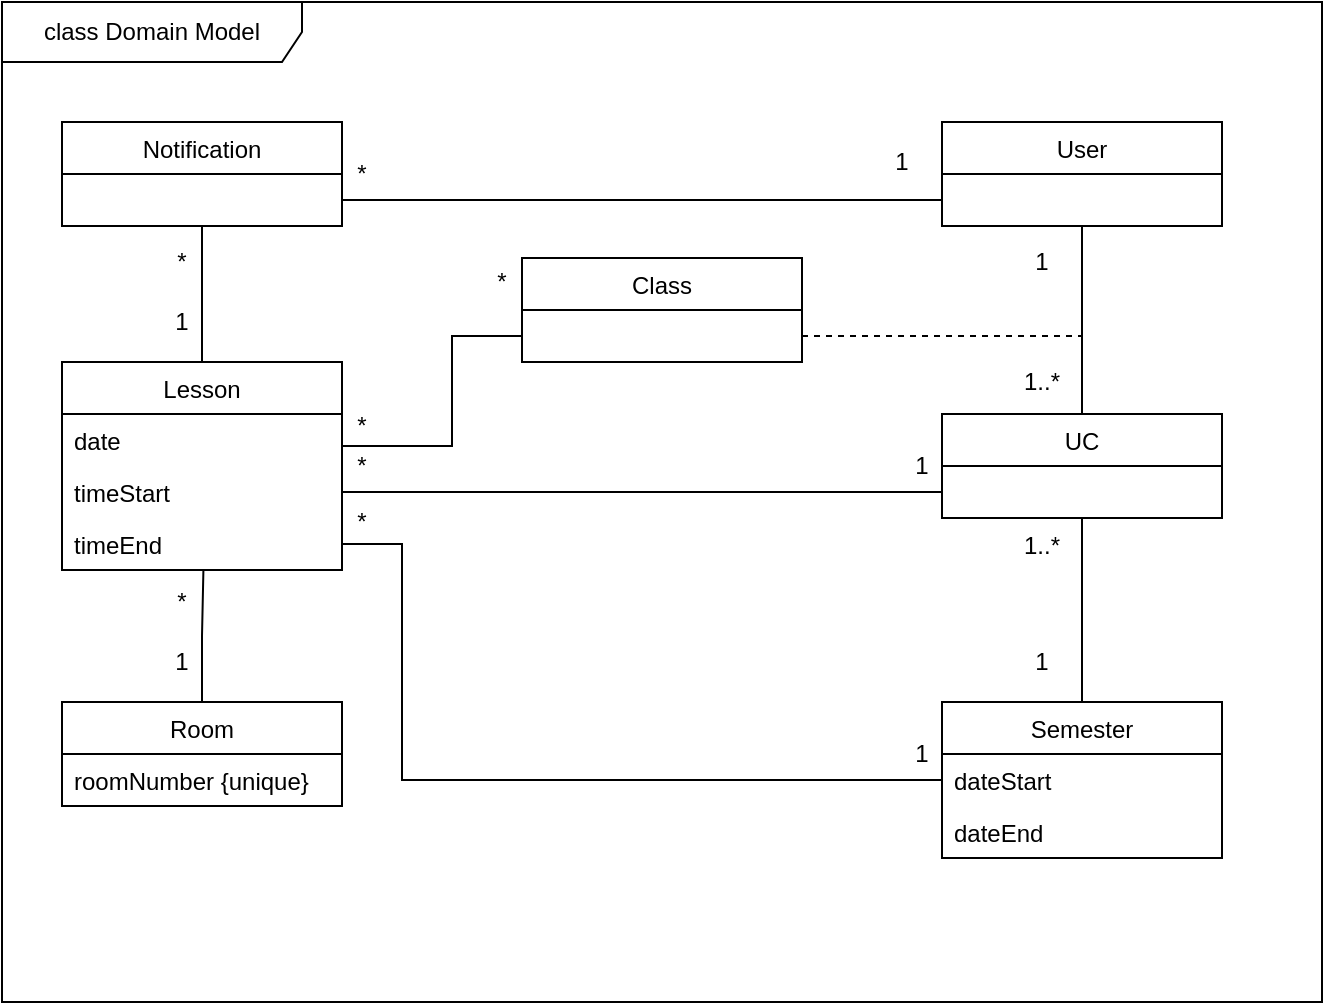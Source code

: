 <mxfile version="17.4.0"><diagram id="FvdEIxQcgz_O-LisJDJh" name="Page-1"><mxGraphModel dx="1038" dy="589" grid="1" gridSize="10" guides="1" tooltips="1" connect="1" arrows="1" fold="1" page="1" pageScale="1" pageWidth="1100" pageHeight="850" math="0" shadow="0"><root><mxCell id="0"/><mxCell id="1" parent="0"/><mxCell id="BPzGfw0cI2bUQoEW6MDb-1" value="class Domain Model" style="shape=umlFrame;whiteSpace=wrap;html=1;width=150;height=30;gradientColor=none;fillColor=default;" parent="1" vertex="1"><mxGeometry x="10" y="10" width="660" height="500" as="geometry"/></mxCell><mxCell id="QGGYJmWjy-YgQ__JfuOQ-2" style="edgeStyle=orthogonalEdgeStyle;rounded=0;orthogonalLoop=1;jettySize=auto;html=1;exitX=0.5;exitY=1;exitDx=0;exitDy=0;entryX=0.5;entryY=0;entryDx=0;entryDy=0;endArrow=none;endFill=0;" edge="1" parent="1" source="BPzGfw0cI2bUQoEW6MDb-2" target="BPzGfw0cI2bUQoEW6MDb-15"><mxGeometry relative="1" as="geometry"/></mxCell><mxCell id="BPzGfw0cI2bUQoEW6MDb-2" value="User" style="swimlane;fontStyle=0;childLayout=stackLayout;horizontal=1;startSize=26;fillColor=none;horizontalStack=0;resizeParent=1;resizeParentMax=0;resizeLast=0;collapsible=1;marginBottom=0;" parent="1" vertex="1"><mxGeometry x="480" y="70" width="140" height="52" as="geometry"/></mxCell><mxCell id="BPzGfw0cI2bUQoEW6MDb-9" value="Notification" style="swimlane;fontStyle=0;childLayout=stackLayout;horizontal=1;startSize=26;fillColor=none;horizontalStack=0;resizeParent=1;resizeParentMax=0;resizeLast=0;collapsible=1;marginBottom=0;" parent="1" vertex="1"><mxGeometry x="40" y="70" width="140" height="52" as="geometry"/></mxCell><mxCell id="BPzGfw0cI2bUQoEW6MDb-28" style="edgeStyle=orthogonalEdgeStyle;rounded=0;orthogonalLoop=1;jettySize=auto;html=1;exitX=0.5;exitY=0;exitDx=0;exitDy=0;endArrow=none;endFill=0;entryX=0.505;entryY=1.009;entryDx=0;entryDy=0;entryPerimeter=0;" parent="1" source="BPzGfw0cI2bUQoEW6MDb-12" target="BPzGfw0cI2bUQoEW6MDb-34" edge="1"><mxGeometry relative="1" as="geometry"><mxPoint x="160" y="270" as="targetPoint"/><Array as="points"/></mxGeometry></mxCell><mxCell id="BPzGfw0cI2bUQoEW6MDb-12" value="Room" style="swimlane;fontStyle=0;childLayout=stackLayout;horizontal=1;startSize=26;fillColor=none;horizontalStack=0;resizeParent=1;resizeParentMax=0;resizeLast=0;collapsible=1;marginBottom=0;" parent="1" vertex="1"><mxGeometry x="40" y="360" width="140" height="52" as="geometry"/></mxCell><mxCell id="BPzGfw0cI2bUQoEW6MDb-13" value="roomNumber {unique}" style="text;strokeColor=none;fillColor=none;align=left;verticalAlign=top;spacingLeft=4;spacingRight=4;overflow=hidden;rotatable=0;points=[[0,0.5],[1,0.5]];portConstraint=eastwest;" parent="BPzGfw0cI2bUQoEW6MDb-12" vertex="1"><mxGeometry y="26" width="140" height="26" as="geometry"/></mxCell><mxCell id="BPzGfw0cI2bUQoEW6MDb-27" style="edgeStyle=orthogonalEdgeStyle;rounded=0;orthogonalLoop=1;jettySize=auto;html=1;exitX=0;exitY=0.75;exitDx=0;exitDy=0;endArrow=none;endFill=0;entryX=1;entryY=0.5;entryDx=0;entryDy=0;" parent="1" source="BPzGfw0cI2bUQoEW6MDb-15" target="BPzGfw0cI2bUQoEW6MDb-33" edge="1"><mxGeometry relative="1" as="geometry"><mxPoint x="200" y="220" as="targetPoint"/></mxGeometry></mxCell><mxCell id="BPzGfw0cI2bUQoEW6MDb-15" value="UC" style="swimlane;fontStyle=0;childLayout=stackLayout;horizontal=1;startSize=26;fillColor=none;horizontalStack=0;resizeParent=1;resizeParentMax=0;resizeLast=0;collapsible=1;marginBottom=0;" parent="1" vertex="1"><mxGeometry x="480" y="216" width="140" height="52" as="geometry"/></mxCell><mxCell id="BPzGfw0cI2bUQoEW6MDb-29" style="edgeStyle=orthogonalEdgeStyle;rounded=0;orthogonalLoop=1;jettySize=auto;html=1;exitX=0.5;exitY=0;exitDx=0;exitDy=0;endArrow=none;endFill=0;entryX=0.5;entryY=1;entryDx=0;entryDy=0;" parent="1" source="BPzGfw0cI2bUQoEW6MDb-21" target="BPzGfw0cI2bUQoEW6MDb-15" edge="1"><mxGeometry relative="1" as="geometry"><mxPoint x="390" y="440" as="targetPoint"/></mxGeometry></mxCell><mxCell id="BPzGfw0cI2bUQoEW6MDb-21" value="Semester" style="swimlane;fontStyle=0;childLayout=stackLayout;horizontal=1;startSize=26;fillColor=none;horizontalStack=0;resizeParent=1;resizeParentMax=0;resizeLast=0;collapsible=1;marginBottom=0;" parent="1" vertex="1"><mxGeometry x="480" y="360" width="140" height="78" as="geometry"/></mxCell><mxCell id="BPzGfw0cI2bUQoEW6MDb-22" value="dateStart" style="text;strokeColor=none;fillColor=none;align=left;verticalAlign=top;spacingLeft=4;spacingRight=4;overflow=hidden;rotatable=0;points=[[0,0.5],[1,0.5]];portConstraint=eastwest;" parent="BPzGfw0cI2bUQoEW6MDb-21" vertex="1"><mxGeometry y="26" width="140" height="26" as="geometry"/></mxCell><mxCell id="BPzGfw0cI2bUQoEW6MDb-23" value="dateEnd" style="text;strokeColor=none;fillColor=none;align=left;verticalAlign=top;spacingLeft=4;spacingRight=4;overflow=hidden;rotatable=0;points=[[0,0.5],[1,0.5]];portConstraint=eastwest;" parent="BPzGfw0cI2bUQoEW6MDb-21" vertex="1"><mxGeometry y="52" width="140" height="26" as="geometry"/></mxCell><mxCell id="BPzGfw0cI2bUQoEW6MDb-26" style="edgeStyle=orthogonalEdgeStyle;rounded=0;orthogonalLoop=1;jettySize=auto;html=1;entryX=0;entryY=0.75;entryDx=0;entryDy=0;endArrow=none;endFill=0;exitX=1;exitY=0.75;exitDx=0;exitDy=0;" parent="1" source="BPzGfw0cI2bUQoEW6MDb-9" target="BPzGfw0cI2bUQoEW6MDb-2" edge="1"><mxGeometry relative="1" as="geometry"><mxPoint x="390" y="210" as="sourcePoint"/></mxGeometry></mxCell><mxCell id="BPzGfw0cI2bUQoEW6MDb-32" value="Lesson" style="swimlane;fontStyle=0;childLayout=stackLayout;horizontal=1;startSize=26;fillColor=none;horizontalStack=0;resizeParent=1;resizeParentMax=0;resizeLast=0;collapsible=1;marginBottom=0;" parent="1" vertex="1"><mxGeometry x="40" y="190" width="140" height="104" as="geometry"/></mxCell><mxCell id="BPzGfw0cI2bUQoEW6MDb-36" value="date" style="text;strokeColor=none;fillColor=none;align=left;verticalAlign=top;spacingLeft=4;spacingRight=4;overflow=hidden;rotatable=0;points=[[0,0.5],[1,0.5]];portConstraint=eastwest;" parent="BPzGfw0cI2bUQoEW6MDb-32" vertex="1"><mxGeometry y="26" width="140" height="26" as="geometry"/></mxCell><mxCell id="BPzGfw0cI2bUQoEW6MDb-33" value="timeStart" style="text;strokeColor=none;fillColor=none;align=left;verticalAlign=top;spacingLeft=4;spacingRight=4;overflow=hidden;rotatable=0;points=[[0,0.5],[1,0.5]];portConstraint=eastwest;" parent="BPzGfw0cI2bUQoEW6MDb-32" vertex="1"><mxGeometry y="52" width="140" height="26" as="geometry"/></mxCell><mxCell id="BPzGfw0cI2bUQoEW6MDb-34" value="timeEnd" style="text;strokeColor=none;fillColor=none;align=left;verticalAlign=top;spacingLeft=4;spacingRight=4;overflow=hidden;rotatable=0;points=[[0,0.5],[1,0.5]];portConstraint=eastwest;" parent="BPzGfw0cI2bUQoEW6MDb-32" vertex="1"><mxGeometry y="78" width="140" height="26" as="geometry"/></mxCell><mxCell id="BPzGfw0cI2bUQoEW6MDb-35" style="edgeStyle=orthogonalEdgeStyle;rounded=0;orthogonalLoop=1;jettySize=auto;html=1;exitX=0.5;exitY=0;exitDx=0;exitDy=0;startArrow=none;startFill=0;endArrow=none;endFill=0;startSize=20;endSize=6;strokeWidth=1;entryX=0.5;entryY=1;entryDx=0;entryDy=0;" parent="1" source="BPzGfw0cI2bUQoEW6MDb-32" target="BPzGfw0cI2bUQoEW6MDb-9" edge="1"><mxGeometry relative="1" as="geometry"><mxPoint x="390" y="149" as="targetPoint"/><Array as="points"/></mxGeometry></mxCell><mxCell id="iaY9mIpbTmpfTmI4cRDI-3" style="edgeStyle=orthogonalEdgeStyle;rounded=0;orthogonalLoop=1;jettySize=auto;html=1;exitX=1;exitY=0.75;exitDx=0;exitDy=0;endArrow=none;endFill=0;dashed=1;" parent="1" source="BPzGfw0cI2bUQoEW6MDb-38" edge="1"><mxGeometry relative="1" as="geometry"><mxPoint x="550" y="177" as="targetPoint"/></mxGeometry></mxCell><mxCell id="BPzGfw0cI2bUQoEW6MDb-38" value="Class" style="swimlane;fontStyle=0;childLayout=stackLayout;horizontal=1;startSize=26;fillColor=none;horizontalStack=0;resizeParent=1;resizeParentMax=0;resizeLast=0;collapsible=1;marginBottom=0;" parent="1" vertex="1"><mxGeometry x="270" y="138" width="140" height="52" as="geometry"/></mxCell><mxCell id="iaY9mIpbTmpfTmI4cRDI-1" style="edgeStyle=orthogonalEdgeStyle;rounded=0;orthogonalLoop=1;jettySize=auto;html=1;exitX=0;exitY=0.5;exitDx=0;exitDy=0;endArrow=none;endFill=0;entryX=1;entryY=0.5;entryDx=0;entryDy=0;" parent="1" source="BPzGfw0cI2bUQoEW6MDb-22" target="BPzGfw0cI2bUQoEW6MDb-34" edge="1"><mxGeometry relative="1" as="geometry"><mxPoint x="220" y="260" as="targetPoint"/><Array as="points"><mxPoint x="210" y="399"/><mxPoint x="210" y="281"/></Array></mxGeometry></mxCell><mxCell id="iaY9mIpbTmpfTmI4cRDI-4" value="1" style="text;html=1;strokeColor=none;fillColor=none;align=center;verticalAlign=middle;whiteSpace=wrap;rounded=0;" parent="1" vertex="1"><mxGeometry x="450" y="80" width="20" height="20" as="geometry"/></mxCell><mxCell id="iaY9mIpbTmpfTmI4cRDI-5" value="*" style="text;html=1;strokeColor=none;fillColor=none;align=center;verticalAlign=middle;whiteSpace=wrap;rounded=0;" parent="1" vertex="1"><mxGeometry x="180" y="86" width="20" height="20" as="geometry"/></mxCell><mxCell id="iaY9mIpbTmpfTmI4cRDI-6" value="*" style="text;html=1;strokeColor=none;fillColor=none;align=center;verticalAlign=middle;whiteSpace=wrap;rounded=0;" parent="1" vertex="1"><mxGeometry x="90" y="130" width="20" height="20" as="geometry"/></mxCell><mxCell id="iaY9mIpbTmpfTmI4cRDI-7" value="1" style="text;html=1;strokeColor=none;fillColor=none;align=center;verticalAlign=middle;whiteSpace=wrap;rounded=0;" parent="1" vertex="1"><mxGeometry x="520" y="130" width="20" height="20" as="geometry"/></mxCell><mxCell id="iaY9mIpbTmpfTmI4cRDI-8" value="1..*" style="text;html=1;strokeColor=none;fillColor=none;align=center;verticalAlign=middle;whiteSpace=wrap;rounded=0;" parent="1" vertex="1"><mxGeometry x="520" y="274" width="20" height="16" as="geometry"/></mxCell><mxCell id="iaY9mIpbTmpfTmI4cRDI-9" value="1" style="text;html=1;strokeColor=none;fillColor=none;align=center;verticalAlign=middle;whiteSpace=wrap;rounded=0;" parent="1" vertex="1"><mxGeometry x="520" y="330" width="20" height="20" as="geometry"/></mxCell><mxCell id="iaY9mIpbTmpfTmI4cRDI-10" value="1..*" style="text;html=1;strokeColor=none;fillColor=none;align=center;verticalAlign=middle;whiteSpace=wrap;rounded=0;" parent="1" vertex="1"><mxGeometry x="520" y="190" width="20" height="20" as="geometry"/></mxCell><mxCell id="iaY9mIpbTmpfTmI4cRDI-14" value="1" style="text;html=1;strokeColor=none;fillColor=none;align=center;verticalAlign=middle;whiteSpace=wrap;rounded=0;" parent="1" vertex="1"><mxGeometry x="460" y="376" width="20" height="20" as="geometry"/></mxCell><mxCell id="iaY9mIpbTmpfTmI4cRDI-16" value="*" style="text;html=1;strokeColor=none;fillColor=none;align=center;verticalAlign=middle;whiteSpace=wrap;rounded=0;" parent="1" vertex="1"><mxGeometry x="180" y="232" width="20" height="20" as="geometry"/></mxCell><mxCell id="iaY9mIpbTmpfTmI4cRDI-18" value="1" style="text;html=1;strokeColor=none;fillColor=none;align=center;verticalAlign=middle;whiteSpace=wrap;rounded=0;" parent="1" vertex="1"><mxGeometry x="460" y="232" width="20" height="20" as="geometry"/></mxCell><mxCell id="iaY9mIpbTmpfTmI4cRDI-19" value="*" style="text;html=1;strokeColor=none;fillColor=none;align=center;verticalAlign=middle;whiteSpace=wrap;rounded=0;" parent="1" vertex="1"><mxGeometry x="180" y="260" width="20" height="20" as="geometry"/></mxCell><mxCell id="iaY9mIpbTmpfTmI4cRDI-20" value="1" style="text;html=1;strokeColor=none;fillColor=none;align=center;verticalAlign=middle;whiteSpace=wrap;rounded=0;" parent="1" vertex="1"><mxGeometry x="90" y="330" width="20" height="20" as="geometry"/></mxCell><mxCell id="iaY9mIpbTmpfTmI4cRDI-21" value="*" style="text;html=1;strokeColor=none;fillColor=none;align=center;verticalAlign=middle;whiteSpace=wrap;rounded=0;" parent="1" vertex="1"><mxGeometry x="90" y="300" width="20" height="20" as="geometry"/></mxCell><mxCell id="iaY9mIpbTmpfTmI4cRDI-22" value="1" style="text;html=1;strokeColor=none;fillColor=none;align=center;verticalAlign=middle;whiteSpace=wrap;rounded=0;" parent="1" vertex="1"><mxGeometry x="90" y="160" width="20" height="20" as="geometry"/></mxCell><mxCell id="QGGYJmWjy-YgQ__JfuOQ-12" style="edgeStyle=orthogonalEdgeStyle;rounded=0;orthogonalLoop=1;jettySize=auto;html=1;exitX=0;exitY=1;exitDx=0;exitDy=0;entryX=0;entryY=0.75;entryDx=0;entryDy=0;endArrow=none;endFill=0;" edge="1" parent="1" source="QGGYJmWjy-YgQ__JfuOQ-4" target="BPzGfw0cI2bUQoEW6MDb-38"><mxGeometry relative="1" as="geometry"><Array as="points"><mxPoint x="235" y="232"/><mxPoint x="235" y="177"/></Array></mxGeometry></mxCell><mxCell id="QGGYJmWjy-YgQ__JfuOQ-4" value="*" style="text;html=1;strokeColor=none;fillColor=none;align=center;verticalAlign=middle;whiteSpace=wrap;rounded=0;" vertex="1" parent="1"><mxGeometry x="180" y="212" width="20" height="20" as="geometry"/></mxCell><mxCell id="QGGYJmWjy-YgQ__JfuOQ-5" value="*" style="text;html=1;strokeColor=none;fillColor=none;align=center;verticalAlign=middle;whiteSpace=wrap;rounded=0;" vertex="1" parent="1"><mxGeometry x="250" y="140" width="20" height="20" as="geometry"/></mxCell></root></mxGraphModel></diagram></mxfile>